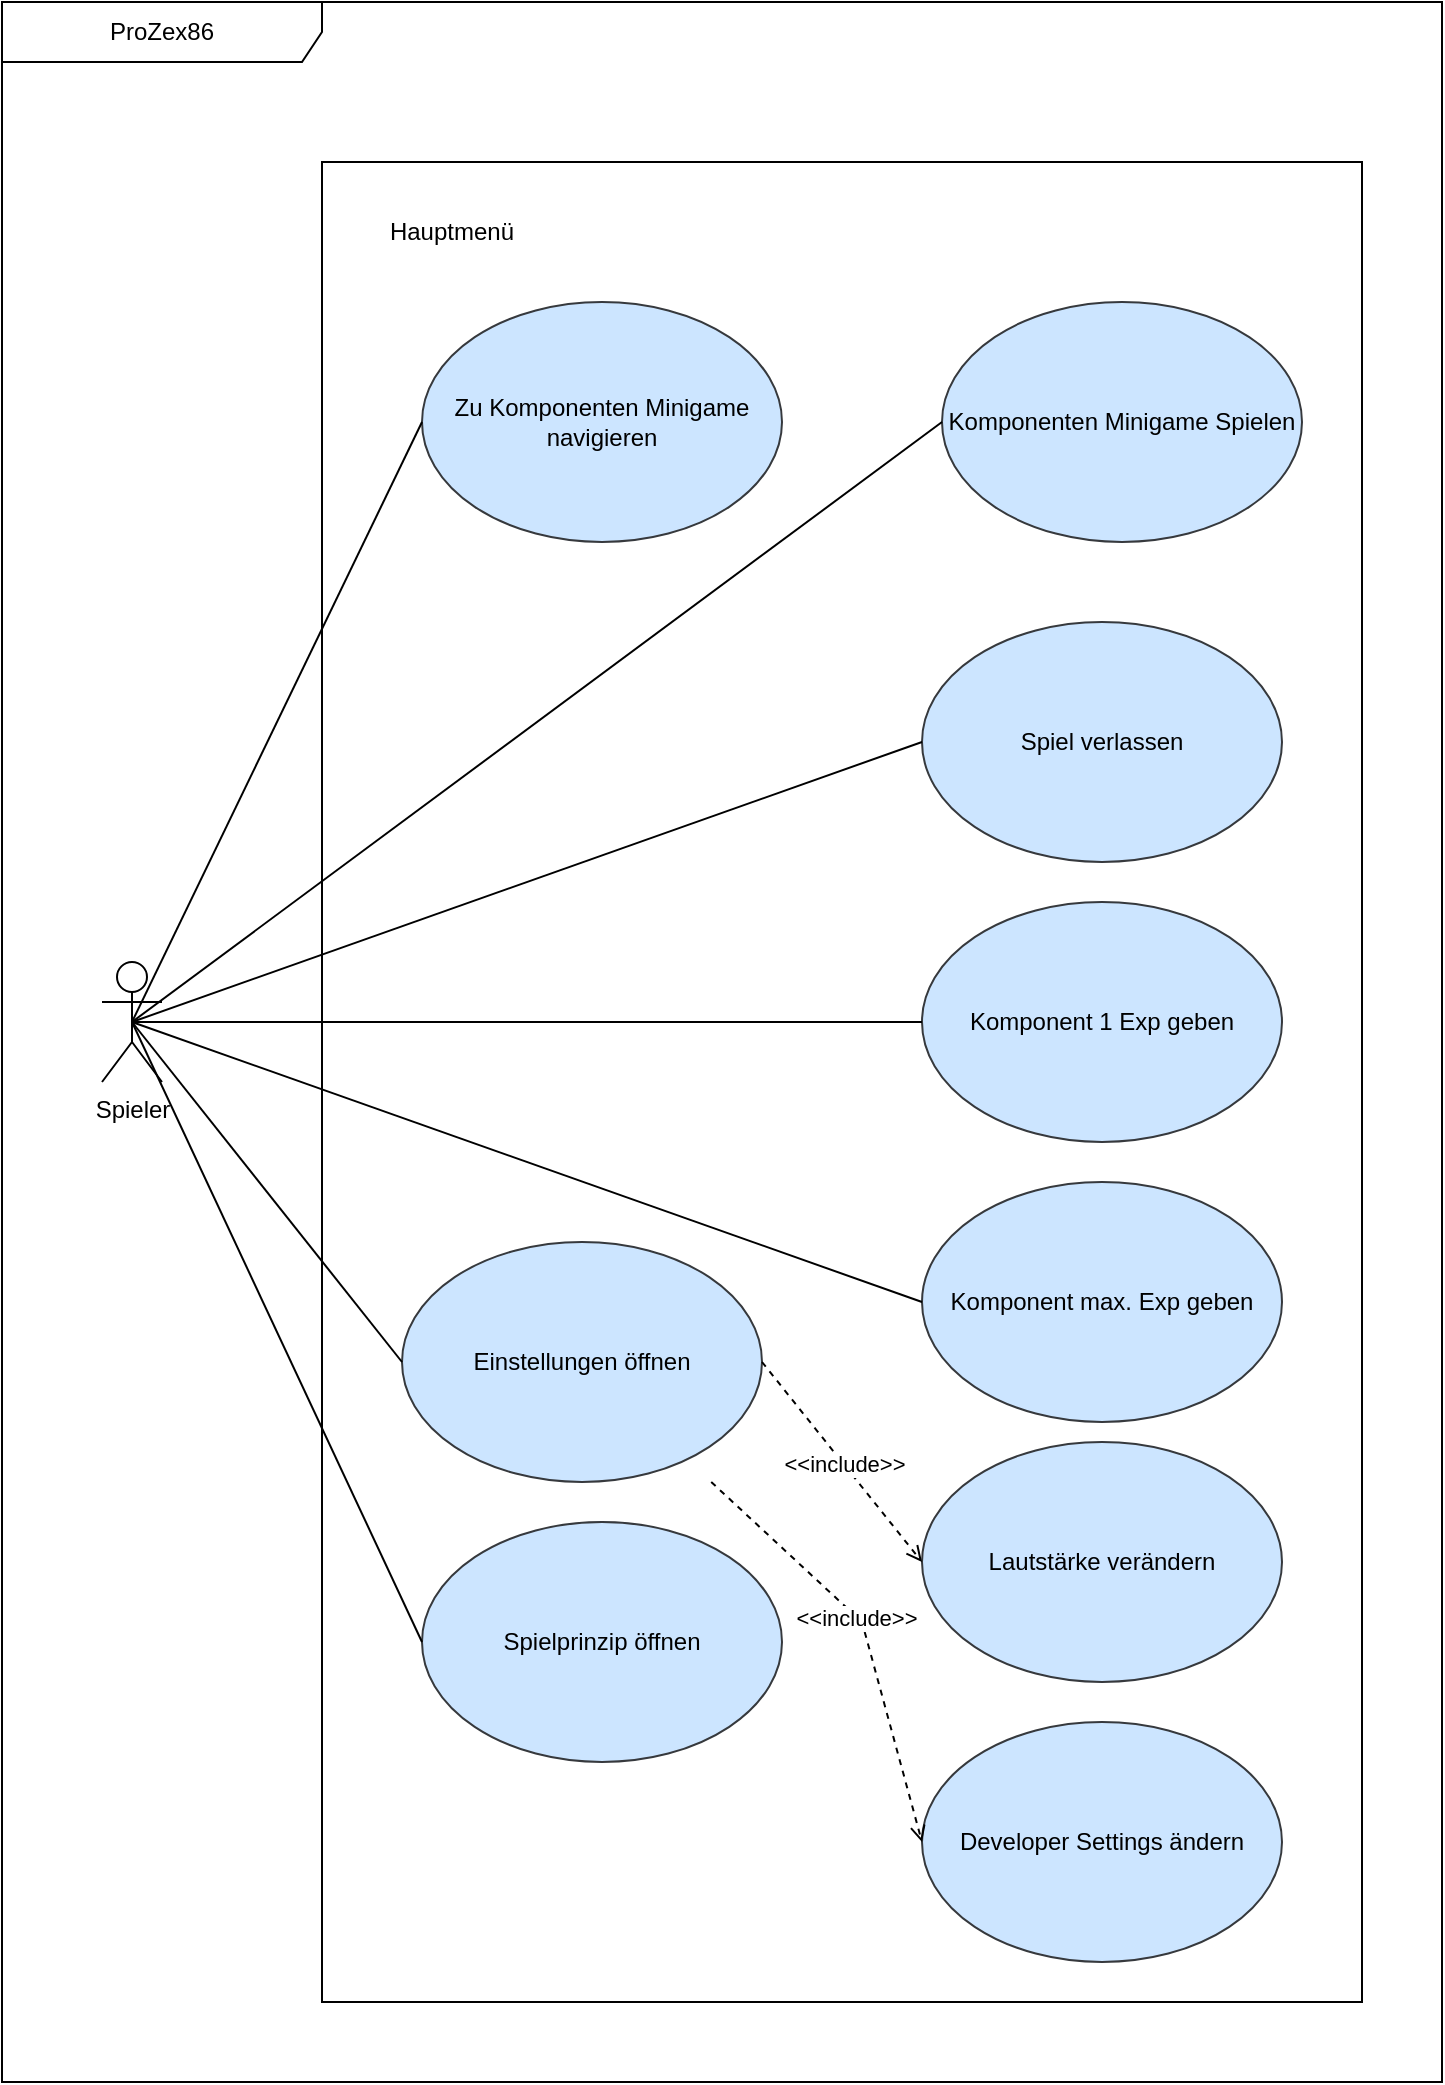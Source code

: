 <mxfile version="23.1.2" type="device">
  <diagram name="Page-1" id="_r3kl1-koKx7acnaHpwo">
    <mxGraphModel dx="1050" dy="576" grid="1" gridSize="10" guides="1" tooltips="1" connect="1" arrows="1" fold="1" page="1" pageScale="1" pageWidth="827" pageHeight="1169" math="0" shadow="0">
      <root>
        <mxCell id="0" />
        <mxCell id="1" parent="0" />
        <mxCell id="9PtLLyBmGjVVanR9wFyo-1" value="ProZex86" style="shape=umlFrame;whiteSpace=wrap;html=1;pointerEvents=0;recursiveResize=0;container=1;collapsible=0;width=160;" parent="1" vertex="1">
          <mxGeometry x="40" y="40" width="720" height="1040" as="geometry" />
        </mxCell>
        <mxCell id="9PtLLyBmGjVVanR9wFyo-2" value="Spieler" style="shape=umlActor;verticalLabelPosition=bottom;verticalAlign=top;html=1;" parent="9PtLLyBmGjVVanR9wFyo-1" vertex="1">
          <mxGeometry x="50" y="480" width="30" height="60" as="geometry" />
        </mxCell>
        <mxCell id="9PtLLyBmGjVVanR9wFyo-5" value="" style="rounded=0;whiteSpace=wrap;html=1;" parent="9PtLLyBmGjVVanR9wFyo-1" vertex="1">
          <mxGeometry x="160" y="80" width="520" height="920" as="geometry" />
        </mxCell>
        <mxCell id="9PtLLyBmGjVVanR9wFyo-11" value="" style="shape=ellipse;container=1;horizontal=1;horizontalStack=0;resizeParent=1;resizeParentMax=0;resizeLast=0;html=1;dashed=0;collapsible=0;shadow=0;fillColor=#cce5ff;strokeColor=#36393d;" parent="9PtLLyBmGjVVanR9wFyo-1" vertex="1">
          <mxGeometry x="210" y="150" width="180" height="120" as="geometry" />
        </mxCell>
        <mxCell id="9PtLLyBmGjVVanR9wFyo-12" value="Zu Komponenten Minigame navigieren" style="html=1;strokeColor=none;fillColor=none;align=center;verticalAlign=middle;rotatable=0;whiteSpace=wrap;" parent="9PtLLyBmGjVVanR9wFyo-11" vertex="1">
          <mxGeometry y="45" width="180" height="30" as="geometry" />
        </mxCell>
        <mxCell id="9PtLLyBmGjVVanR9wFyo-14" style="rounded=0;orthogonalLoop=1;jettySize=auto;html=1;entryX=0.5;entryY=0.5;entryDx=0;entryDy=0;entryPerimeter=0;exitX=0;exitY=0.5;exitDx=0;exitDy=0;endArrow=none;endFill=0;" parent="9PtLLyBmGjVVanR9wFyo-1" source="9PtLLyBmGjVVanR9wFyo-12" target="9PtLLyBmGjVVanR9wFyo-2" edge="1">
          <mxGeometry relative="1" as="geometry" />
        </mxCell>
        <mxCell id="9PtLLyBmGjVVanR9wFyo-16" value="" style="shape=ellipse;container=1;horizontal=1;horizontalStack=0;resizeParent=1;resizeParentMax=0;resizeLast=0;html=1;dashed=0;collapsible=0;fillColor=#cce5ff;strokeColor=#36393d;" parent="9PtLLyBmGjVVanR9wFyo-1" vertex="1">
          <mxGeometry x="460" y="310" width="180" height="120" as="geometry" />
        </mxCell>
        <mxCell id="9PtLLyBmGjVVanR9wFyo-17" value="Spiel verlassen" style="html=1;strokeColor=none;fillColor=none;align=center;verticalAlign=middle;rotatable=0;whiteSpace=wrap;" parent="9PtLLyBmGjVVanR9wFyo-16" vertex="1">
          <mxGeometry y="45" width="180" height="30" as="geometry" />
        </mxCell>
        <mxCell id="9PtLLyBmGjVVanR9wFyo-19" style="rounded=0;orthogonalLoop=1;jettySize=auto;html=1;entryX=0.5;entryY=0.5;entryDx=0;entryDy=0;entryPerimeter=0;exitX=0;exitY=0.5;exitDx=0;exitDy=0;endArrow=none;endFill=0;" parent="9PtLLyBmGjVVanR9wFyo-1" source="9PtLLyBmGjVVanR9wFyo-17" target="9PtLLyBmGjVVanR9wFyo-2" edge="1">
          <mxGeometry relative="1" as="geometry" />
        </mxCell>
        <mxCell id="9PtLLyBmGjVVanR9wFyo-20" value="" style="shape=ellipse;container=1;horizontal=1;horizontalStack=0;resizeParent=1;resizeParentMax=0;resizeLast=0;html=1;dashed=0;collapsible=0;fillColor=#cce5ff;strokeColor=#36393d;" parent="9PtLLyBmGjVVanR9wFyo-1" vertex="1">
          <mxGeometry x="460" y="450" width="180" height="120" as="geometry" />
        </mxCell>
        <mxCell id="9PtLLyBmGjVVanR9wFyo-21" value="Komponent 1 Exp geben" style="html=1;strokeColor=none;fillColor=none;align=center;verticalAlign=middle;rotatable=0;whiteSpace=wrap;" parent="9PtLLyBmGjVVanR9wFyo-20" vertex="1">
          <mxGeometry y="45" width="180" height="30" as="geometry" />
        </mxCell>
        <mxCell id="9PtLLyBmGjVVanR9wFyo-22" value="" style="shape=ellipse;container=1;horizontal=1;horizontalStack=0;resizeParent=1;resizeParentMax=0;resizeLast=0;html=1;dashed=0;collapsible=0;fillColor=#cce5ff;strokeColor=#36393d;" parent="9PtLLyBmGjVVanR9wFyo-1" vertex="1">
          <mxGeometry x="460" y="590" width="180" height="120" as="geometry" />
        </mxCell>
        <mxCell id="9PtLLyBmGjVVanR9wFyo-23" value="Komponent max. Exp geben" style="html=1;strokeColor=none;fillColor=none;align=center;verticalAlign=middle;rotatable=0;whiteSpace=wrap;" parent="9PtLLyBmGjVVanR9wFyo-22" vertex="1">
          <mxGeometry y="45" width="180" height="30" as="geometry" />
        </mxCell>
        <mxCell id="9PtLLyBmGjVVanR9wFyo-24" style="rounded=0;orthogonalLoop=1;jettySize=auto;html=1;entryX=0.5;entryY=0.5;entryDx=0;entryDy=0;entryPerimeter=0;exitX=0;exitY=0.5;exitDx=0;exitDy=0;endArrow=none;endFill=0;" parent="9PtLLyBmGjVVanR9wFyo-1" source="9PtLLyBmGjVVanR9wFyo-21" target="9PtLLyBmGjVVanR9wFyo-2" edge="1">
          <mxGeometry relative="1" as="geometry" />
        </mxCell>
        <mxCell id="9PtLLyBmGjVVanR9wFyo-25" style="rounded=0;orthogonalLoop=1;jettySize=auto;html=1;entryX=0.5;entryY=0.5;entryDx=0;entryDy=0;entryPerimeter=0;exitX=0;exitY=0.5;exitDx=0;exitDy=0;endArrow=none;endFill=0;" parent="9PtLLyBmGjVVanR9wFyo-1" source="9PtLLyBmGjVVanR9wFyo-23" target="9PtLLyBmGjVVanR9wFyo-2" edge="1">
          <mxGeometry relative="1" as="geometry" />
        </mxCell>
        <mxCell id="9PtLLyBmGjVVanR9wFyo-6" value="" style="shape=ellipse;container=1;horizontal=1;horizontalStack=0;resizeParent=1;resizeParentMax=0;resizeLast=0;html=1;dashed=0;collapsible=0;fillColor=#cce5ff;strokeColor=#36393d;" parent="9PtLLyBmGjVVanR9wFyo-1" vertex="1">
          <mxGeometry x="470" y="150" width="180" height="120" as="geometry" />
        </mxCell>
        <mxCell id="9PtLLyBmGjVVanR9wFyo-7" value="Komponenten Minigame Spielen" style="html=1;strokeColor=none;fillColor=none;align=center;verticalAlign=middle;rotatable=0;whiteSpace=wrap;" parent="9PtLLyBmGjVVanR9wFyo-6" vertex="1">
          <mxGeometry y="45" width="180" height="30" as="geometry" />
        </mxCell>
        <mxCell id="9PtLLyBmGjVVanR9wFyo-15" style="orthogonalLoop=1;jettySize=auto;html=1;entryX=0.5;entryY=0.5;entryDx=0;entryDy=0;entryPerimeter=0;rounded=0;exitX=0;exitY=0.5;exitDx=0;exitDy=0;endArrow=none;endFill=0;" parent="9PtLLyBmGjVVanR9wFyo-1" source="9PtLLyBmGjVVanR9wFyo-7" target="9PtLLyBmGjVVanR9wFyo-2" edge="1">
          <mxGeometry relative="1" as="geometry" />
        </mxCell>
        <mxCell id="9PtLLyBmGjVVanR9wFyo-28" value="Hauptmenü" style="text;html=1;strokeColor=none;fillColor=none;align=center;verticalAlign=middle;whiteSpace=wrap;rounded=0;" parent="9PtLLyBmGjVVanR9wFyo-1" vertex="1">
          <mxGeometry x="180" y="100" width="90" height="30" as="geometry" />
        </mxCell>
        <mxCell id="9PtLLyBmGjVVanR9wFyo-29" value="" style="shape=ellipse;container=1;horizontal=1;horizontalStack=0;resizeParent=1;resizeParentMax=0;resizeLast=0;html=1;dashed=0;collapsible=0;fillColor=#cce5ff;strokeColor=#36393d;" parent="9PtLLyBmGjVVanR9wFyo-1" vertex="1">
          <mxGeometry x="200" y="620" width="180" height="120" as="geometry" />
        </mxCell>
        <mxCell id="9PtLLyBmGjVVanR9wFyo-30" value="Einstellungen öffnen" style="html=1;strokeColor=none;fillColor=none;align=center;verticalAlign=middle;rotatable=0;whiteSpace=wrap;" parent="9PtLLyBmGjVVanR9wFyo-29" vertex="1">
          <mxGeometry y="45" width="180" height="30" as="geometry" />
        </mxCell>
        <mxCell id="9PtLLyBmGjVVanR9wFyo-31" value="" style="shape=ellipse;container=1;horizontal=1;horizontalStack=0;resizeParent=1;resizeParentMax=0;resizeLast=0;html=1;dashed=0;collapsible=0;fillColor=#cce5ff;strokeColor=#36393d;" parent="9PtLLyBmGjVVanR9wFyo-1" vertex="1">
          <mxGeometry x="210" y="760" width="180" height="120" as="geometry" />
        </mxCell>
        <mxCell id="9PtLLyBmGjVVanR9wFyo-32" value="Spielprinzip öffnen" style="html=1;strokeColor=none;fillColor=none;align=center;verticalAlign=middle;rotatable=0;whiteSpace=wrap;" parent="9PtLLyBmGjVVanR9wFyo-31" vertex="1">
          <mxGeometry y="45" width="180" height="30" as="geometry" />
        </mxCell>
        <mxCell id="9PtLLyBmGjVVanR9wFyo-33" style="rounded=0;orthogonalLoop=1;jettySize=auto;html=1;entryX=0.5;entryY=0.5;entryDx=0;entryDy=0;entryPerimeter=0;endArrow=none;endFill=0;exitX=0;exitY=0.5;exitDx=0;exitDy=0;" parent="9PtLLyBmGjVVanR9wFyo-1" source="9PtLLyBmGjVVanR9wFyo-32" target="9PtLLyBmGjVVanR9wFyo-2" edge="1">
          <mxGeometry relative="1" as="geometry" />
        </mxCell>
        <mxCell id="9PtLLyBmGjVVanR9wFyo-34" style="rounded=0;orthogonalLoop=1;jettySize=auto;html=1;entryX=0.5;entryY=0.5;entryDx=0;entryDy=0;entryPerimeter=0;endArrow=none;endFill=0;exitX=0;exitY=0.5;exitDx=0;exitDy=0;" parent="9PtLLyBmGjVVanR9wFyo-1" source="9PtLLyBmGjVVanR9wFyo-30" target="9PtLLyBmGjVVanR9wFyo-2" edge="1">
          <mxGeometry relative="1" as="geometry">
            <mxPoint x="90" y="460" as="targetPoint" />
          </mxGeometry>
        </mxCell>
        <mxCell id="_9vmrF76nywMSPzQ1-Ct-1" value="" style="shape=ellipse;container=1;horizontal=1;horizontalStack=0;resizeParent=1;resizeParentMax=0;resizeLast=0;html=1;dashed=0;collapsible=0;fillColor=#cce5ff;strokeColor=#36393d;" parent="9PtLLyBmGjVVanR9wFyo-1" vertex="1">
          <mxGeometry x="460" y="720" width="180" height="120" as="geometry" />
        </mxCell>
        <mxCell id="_9vmrF76nywMSPzQ1-Ct-2" value="Lautstärke verändern" style="html=1;strokeColor=none;fillColor=none;align=center;verticalAlign=middle;rotatable=0;whiteSpace=wrap;" parent="_9vmrF76nywMSPzQ1-Ct-1" vertex="1">
          <mxGeometry y="45" width="180" height="30" as="geometry" />
        </mxCell>
        <mxCell id="_9vmrF76nywMSPzQ1-Ct-4" style="rounded=0;orthogonalLoop=1;jettySize=auto;html=1;entryX=0;entryY=0.5;entryDx=0;entryDy=0;dashed=1;exitX=1;exitY=0.5;exitDx=0;exitDy=0;endArrow=open;endFill=0;" parent="9PtLLyBmGjVVanR9wFyo-1" source="9PtLLyBmGjVVanR9wFyo-30" target="_9vmrF76nywMSPzQ1-Ct-2" edge="1">
          <mxGeometry relative="1" as="geometry" />
        </mxCell>
        <mxCell id="_9vmrF76nywMSPzQ1-Ct-5" value="&amp;lt;&amp;lt;include&amp;gt;&amp;gt;" style="edgeLabel;html=1;align=center;verticalAlign=middle;resizable=0;points=[];" parent="_9vmrF76nywMSPzQ1-Ct-4" vertex="1" connectable="0">
          <mxGeometry x="0.052" y="-1" relative="1" as="geometry">
            <mxPoint x="-1" y="-3" as="offset" />
          </mxGeometry>
        </mxCell>
        <mxCell id="_9vmrF76nywMSPzQ1-Ct-6" value="" style="shape=ellipse;container=1;horizontal=1;horizontalStack=0;resizeParent=1;resizeParentMax=0;resizeLast=0;html=1;dashed=0;collapsible=0;fillColor=#cce5ff;strokeColor=#36393d;" parent="1" vertex="1">
          <mxGeometry x="500" y="900" width="180" height="120" as="geometry" />
        </mxCell>
        <mxCell id="_9vmrF76nywMSPzQ1-Ct-7" value="Developer Settings ändern" style="html=1;strokeColor=none;fillColor=none;align=center;verticalAlign=middle;rotatable=0;whiteSpace=wrap;" parent="_9vmrF76nywMSPzQ1-Ct-6" vertex="1">
          <mxGeometry y="45" width="180" height="30" as="geometry" />
        </mxCell>
        <mxCell id="_9vmrF76nywMSPzQ1-Ct-8" style="rounded=0;orthogonalLoop=1;jettySize=auto;html=1;entryX=0;entryY=0.5;entryDx=0;entryDy=0;dashed=1;endArrow=open;endFill=0;" parent="1" source="9PtLLyBmGjVVanR9wFyo-29" target="_9vmrF76nywMSPzQ1-Ct-6" edge="1">
          <mxGeometry relative="1" as="geometry">
            <Array as="points">
              <mxPoint x="470" y="850" />
            </Array>
          </mxGeometry>
        </mxCell>
        <mxCell id="_9vmrF76nywMSPzQ1-Ct-9" value="&amp;lt;&amp;lt;include&amp;gt;&amp;gt;" style="edgeLabel;html=1;align=center;verticalAlign=middle;resizable=0;points=[];" parent="_9vmrF76nywMSPzQ1-Ct-8" vertex="1" connectable="0">
          <mxGeometry x="-0.087" y="-1" relative="1" as="geometry">
            <mxPoint as="offset" />
          </mxGeometry>
        </mxCell>
      </root>
    </mxGraphModel>
  </diagram>
</mxfile>
